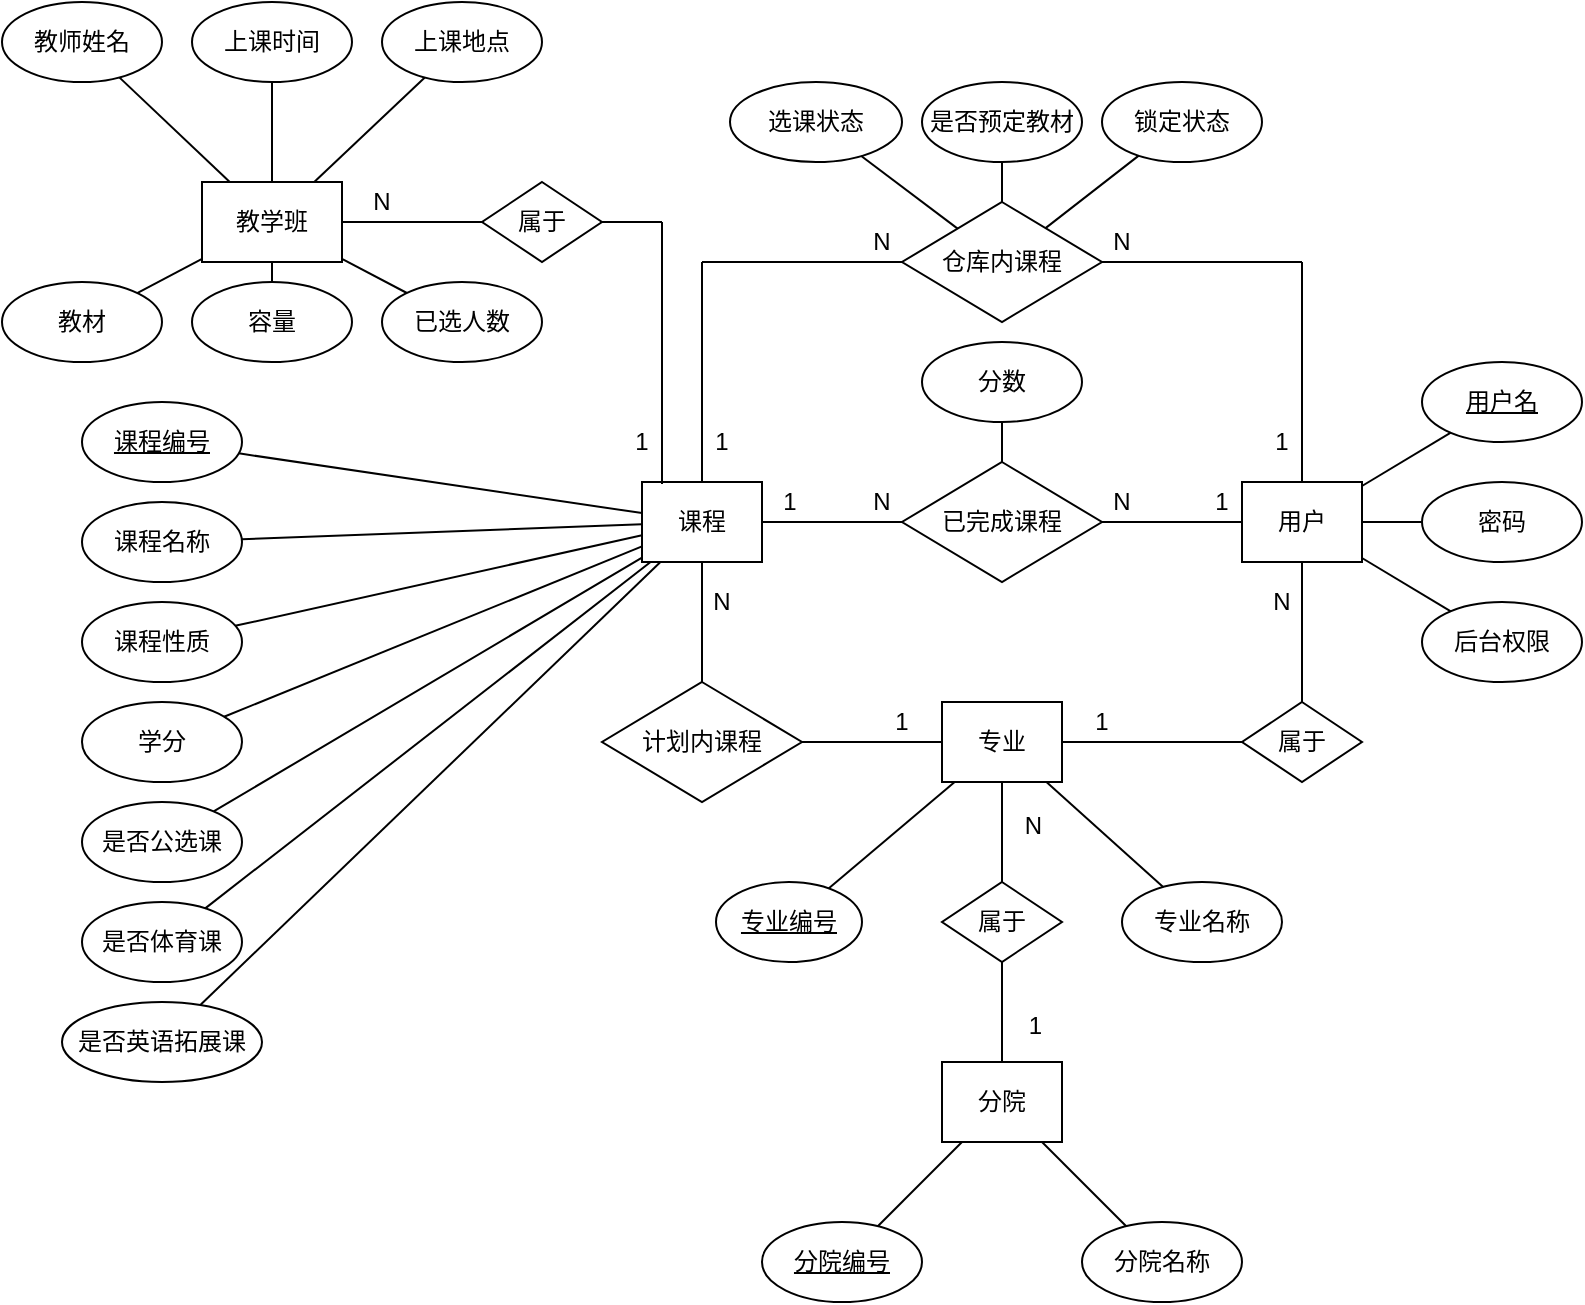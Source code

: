 <mxfile version="13.9.6" type="device"><diagram id="N7QO0uCZzFXzPGD9C_k_" name="Page-1"><mxGraphModel dx="1185" dy="662" grid="1" gridSize="10" guides="1" tooltips="1" connect="1" arrows="1" fold="1" page="1" pageScale="1" pageWidth="827" pageHeight="1169" math="0" shadow="0"><root><mxCell id="0"/><mxCell id="1" parent="0"/><mxCell id="hMdf5bysUQl5GSZgl6CW-2" value="用户" style="rounded=0;whiteSpace=wrap;html=1;" parent="1" vertex="1"><mxGeometry x="640" y="400" width="60" height="40" as="geometry"/></mxCell><mxCell id="hMdf5bysUQl5GSZgl6CW-3" value="课程" style="rounded=0;whiteSpace=wrap;html=1;" parent="1" vertex="1"><mxGeometry x="340" y="400" width="60" height="40" as="geometry"/></mxCell><mxCell id="hMdf5bysUQl5GSZgl6CW-9" value="教学班" style="rounded=0;whiteSpace=wrap;html=1;" parent="1" vertex="1"><mxGeometry x="120" y="250" width="70" height="40" as="geometry"/></mxCell><mxCell id="hMdf5bysUQl5GSZgl6CW-10" value="仓库内课程" style="rhombus;whiteSpace=wrap;html=1;" parent="1" vertex="1"><mxGeometry x="470" y="260" width="100" height="60" as="geometry"/></mxCell><mxCell id="hMdf5bysUQl5GSZgl6CW-13" value="属于" style="rhombus;whiteSpace=wrap;html=1;" parent="1" vertex="1"><mxGeometry x="490" y="600" width="60" height="40" as="geometry"/></mxCell><mxCell id="hMdf5bysUQl5GSZgl6CW-16" value="属于" style="rhombus;whiteSpace=wrap;html=1;" parent="1" vertex="1"><mxGeometry x="260" y="250" width="60" height="40" as="geometry"/></mxCell><mxCell id="hMdf5bysUQl5GSZgl6CW-24" value="属于" style="rhombus;whiteSpace=wrap;html=1;" parent="1" vertex="1"><mxGeometry x="640" y="510" width="60" height="40" as="geometry"/></mxCell><mxCell id="hMdf5bysUQl5GSZgl6CW-30" value="专业名称" style="ellipse;whiteSpace=wrap;html=1;" parent="1" vertex="1"><mxGeometry x="580" y="600" width="80" height="40" as="geometry"/></mxCell><mxCell id="hMdf5bysUQl5GSZgl6CW-31" value="已完成课程" style="shape=rhombus;perimeter=rhombusPerimeter;whiteSpace=wrap;html=1;align=center;" parent="1" vertex="1"><mxGeometry x="470" y="390" width="100" height="60" as="geometry"/></mxCell><mxCell id="hMdf5bysUQl5GSZgl6CW-32" value="计划内课程" style="shape=rhombus;perimeter=rhombusPerimeter;whiteSpace=wrap;html=1;align=center;" parent="1" vertex="1"><mxGeometry x="320" y="500" width="100" height="60" as="geometry"/></mxCell><mxCell id="hMdf5bysUQl5GSZgl6CW-34" value="专业编号" style="ellipse;whiteSpace=wrap;html=1;align=center;fontStyle=4;" parent="1" vertex="1"><mxGeometry x="377" y="600" width="73" height="40" as="geometry"/></mxCell><mxCell id="hMdf5bysUQl5GSZgl6CW-38" value="专业" style="whiteSpace=wrap;html=1;align=center;" parent="1" vertex="1"><mxGeometry x="490" y="510" width="60" height="40" as="geometry"/></mxCell><mxCell id="hMdf5bysUQl5GSZgl6CW-39" value="" style="endArrow=none;html=1;rounded=0;entryX=0.5;entryY=0;entryDx=0;entryDy=0;" parent="1" source="hMdf5bysUQl5GSZgl6CW-13" target="hMdf5bysUQl5GSZgl6CW-52" edge="1"><mxGeometry relative="1" as="geometry"><mxPoint x="370" y="510" as="sourcePoint"/><mxPoint x="520" y="680.0" as="targetPoint"/></mxGeometry></mxCell><mxCell id="hMdf5bysUQl5GSZgl6CW-40" value="1" style="resizable=0;html=1;align=right;verticalAlign=bottom;" parent="hMdf5bysUQl5GSZgl6CW-39" connectable="0" vertex="1"><mxGeometry x="1" relative="1" as="geometry"><mxPoint x="20" y="-10" as="offset"/></mxGeometry></mxCell><mxCell id="hMdf5bysUQl5GSZgl6CW-41" value="" style="endArrow=none;html=1;rounded=0;" parent="1" source="hMdf5bysUQl5GSZgl6CW-13" target="hMdf5bysUQl5GSZgl6CW-38" edge="1"><mxGeometry relative="1" as="geometry"><mxPoint x="370" y="510" as="sourcePoint"/><mxPoint x="530" y="550" as="targetPoint"/></mxGeometry></mxCell><mxCell id="hMdf5bysUQl5GSZgl6CW-42" value="N" style="resizable=0;html=1;align=right;verticalAlign=bottom;" parent="hMdf5bysUQl5GSZgl6CW-41" connectable="0" vertex="1"><mxGeometry x="1" relative="1" as="geometry"><mxPoint x="20" y="30" as="offset"/></mxGeometry></mxCell><mxCell id="hMdf5bysUQl5GSZgl6CW-43" value="" style="endArrow=none;html=1;rounded=0;" parent="1" source="hMdf5bysUQl5GSZgl6CW-34" target="hMdf5bysUQl5GSZgl6CW-38" edge="1"><mxGeometry relative="1" as="geometry"><mxPoint x="370" y="510" as="sourcePoint"/><mxPoint x="530" y="510" as="targetPoint"/></mxGeometry></mxCell><mxCell id="hMdf5bysUQl5GSZgl6CW-46" value="" style="endArrow=none;html=1;rounded=0;" parent="1" source="hMdf5bysUQl5GSZgl6CW-38" target="hMdf5bysUQl5GSZgl6CW-30" edge="1"><mxGeometry relative="1" as="geometry"><mxPoint x="370" y="510" as="sourcePoint"/><mxPoint x="530" y="510" as="targetPoint"/></mxGeometry></mxCell><mxCell id="hMdf5bysUQl5GSZgl6CW-48" value="分院编号" style="ellipse;whiteSpace=wrap;html=1;align=center;fontStyle=4;" parent="1" vertex="1"><mxGeometry x="400" y="770" width="80" height="40" as="geometry"/></mxCell><mxCell id="hMdf5bysUQl5GSZgl6CW-49" value="分院名称" style="ellipse;whiteSpace=wrap;html=1;align=center;" parent="1" vertex="1"><mxGeometry x="560" y="770" width="80" height="40" as="geometry"/></mxCell><mxCell id="hMdf5bysUQl5GSZgl6CW-50" value="" style="endArrow=none;html=1;rounded=0;" parent="1" source="hMdf5bysUQl5GSZgl6CW-49" target="hMdf5bysUQl5GSZgl6CW-52" edge="1"><mxGeometry relative="1" as="geometry"><mxPoint x="370" y="590" as="sourcePoint"/><mxPoint x="550" y="725.0" as="targetPoint"/></mxGeometry></mxCell><mxCell id="hMdf5bysUQl5GSZgl6CW-51" value="" style="endArrow=none;html=1;rounded=0;" parent="1" source="hMdf5bysUQl5GSZgl6CW-48" target="hMdf5bysUQl5GSZgl6CW-52" edge="1"><mxGeometry relative="1" as="geometry"><mxPoint x="370" y="590" as="sourcePoint"/><mxPoint x="490" y="740.0" as="targetPoint"/></mxGeometry></mxCell><mxCell id="hMdf5bysUQl5GSZgl6CW-52" value="分院" style="whiteSpace=wrap;html=1;align=center;" parent="1" vertex="1"><mxGeometry x="490" y="690" width="60" height="40" as="geometry"/></mxCell><mxCell id="hMdf5bysUQl5GSZgl6CW-56" value="" style="endArrow=none;html=1;rounded=0;" parent="1" source="hMdf5bysUQl5GSZgl6CW-32" target="hMdf5bysUQl5GSZgl6CW-38" edge="1"><mxGeometry relative="1" as="geometry"><mxPoint x="370" y="510" as="sourcePoint"/><mxPoint x="520" y="460" as="targetPoint"/></mxGeometry></mxCell><mxCell id="hMdf5bysUQl5GSZgl6CW-58" value="" style="endArrow=none;html=1;rounded=0;" parent="1" source="hMdf5bysUQl5GSZgl6CW-32" target="hMdf5bysUQl5GSZgl6CW-3" edge="1"><mxGeometry relative="1" as="geometry"><mxPoint x="370" y="550" as="sourcePoint"/><mxPoint x="530" y="550" as="targetPoint"/></mxGeometry></mxCell><mxCell id="hMdf5bysUQl5GSZgl6CW-60" value="" style="endArrow=none;html=1;rounded=0;" parent="1" source="hMdf5bysUQl5GSZgl6CW-24" target="hMdf5bysUQl5GSZgl6CW-38" edge="1"><mxGeometry relative="1" as="geometry"><mxPoint x="370" y="500" as="sourcePoint"/><mxPoint x="530" y="500" as="targetPoint"/></mxGeometry></mxCell><mxCell id="hMdf5bysUQl5GSZgl6CW-62" value="" style="endArrow=none;html=1;rounded=0;" parent="1" source="hMdf5bysUQl5GSZgl6CW-24" target="hMdf5bysUQl5GSZgl6CW-2" edge="1"><mxGeometry relative="1" as="geometry"><mxPoint x="600" y="510" as="sourcePoint"/><mxPoint x="530" y="550" as="targetPoint"/></mxGeometry></mxCell><mxCell id="hMdf5bysUQl5GSZgl6CW-64" value="" style="endArrow=none;html=1;rounded=0;" parent="1" source="hMdf5bysUQl5GSZgl6CW-3" target="hMdf5bysUQl5GSZgl6CW-31" edge="1"><mxGeometry relative="1" as="geometry"><mxPoint x="430" y="470" as="sourcePoint"/><mxPoint x="590" y="470" as="targetPoint"/></mxGeometry></mxCell><mxCell id="hMdf5bysUQl5GSZgl6CW-67" value="" style="endArrow=none;html=1;rounded=0;" parent="1" source="hMdf5bysUQl5GSZgl6CW-31" target="hMdf5bysUQl5GSZgl6CW-2" edge="1"><mxGeometry relative="1" as="geometry"><mxPoint x="370" y="390" as="sourcePoint"/><mxPoint x="640" y="370" as="targetPoint"/></mxGeometry></mxCell><mxCell id="hMdf5bysUQl5GSZgl6CW-72" value="分数" style="ellipse;whiteSpace=wrap;html=1;align=center;" parent="1" vertex="1"><mxGeometry x="480" y="330" width="80" height="40" as="geometry"/></mxCell><mxCell id="hMdf5bysUQl5GSZgl6CW-73" value="" style="endArrow=none;html=1;rounded=0;" parent="1" source="hMdf5bysUQl5GSZgl6CW-31" target="hMdf5bysUQl5GSZgl6CW-72" edge="1"><mxGeometry relative="1" as="geometry"><mxPoint x="370" y="470" as="sourcePoint"/><mxPoint x="530" y="470" as="targetPoint"/></mxGeometry></mxCell><mxCell id="hMdf5bysUQl5GSZgl6CW-74" value="锁定状态" style="ellipse;whiteSpace=wrap;html=1;align=center;" parent="1" vertex="1"><mxGeometry x="570" y="200" width="80" height="40" as="geometry"/></mxCell><mxCell id="hMdf5bysUQl5GSZgl6CW-75" value="选课状态" style="ellipse;whiteSpace=wrap;html=1;align=center;" parent="1" vertex="1"><mxGeometry x="384" y="200" width="86" height="40" as="geometry"/></mxCell><mxCell id="hMdf5bysUQl5GSZgl6CW-77" value="" style="endArrow=none;html=1;rounded=0;" parent="1" source="hMdf5bysUQl5GSZgl6CW-3" edge="1"><mxGeometry relative="1" as="geometry"><mxPoint x="370" y="470" as="sourcePoint"/><mxPoint x="370" y="290" as="targetPoint"/></mxGeometry></mxCell><mxCell id="hMdf5bysUQl5GSZgl6CW-78" value="" style="endArrow=none;html=1;rounded=0;" parent="1" source="hMdf5bysUQl5GSZgl6CW-3" edge="1"><mxGeometry relative="1" as="geometry"><mxPoint x="370" y="400" as="sourcePoint"/><mxPoint x="370" y="290" as="targetPoint"/></mxGeometry></mxCell><mxCell id="hMdf5bysUQl5GSZgl6CW-79" value="" style="endArrow=none;html=1;rounded=0;" parent="1" target="hMdf5bysUQl5GSZgl6CW-10" edge="1"><mxGeometry relative="1" as="geometry"><mxPoint x="370" y="290" as="sourcePoint"/><mxPoint x="530" y="470" as="targetPoint"/></mxGeometry></mxCell><mxCell id="hMdf5bysUQl5GSZgl6CW-82" value="1" style="text;html=1;strokeColor=none;fillColor=none;align=center;verticalAlign=middle;whiteSpace=wrap;rounded=0;" parent="1" vertex="1"><mxGeometry x="360" y="370" width="40" height="20" as="geometry"/></mxCell><mxCell id="hMdf5bysUQl5GSZgl6CW-83" value="" style="endArrow=none;html=1;rounded=0;" parent="1" source="hMdf5bysUQl5GSZgl6CW-10" edge="1"><mxGeometry relative="1" as="geometry"><mxPoint x="370" y="470" as="sourcePoint"/><mxPoint x="670" y="290" as="targetPoint"/></mxGeometry></mxCell><mxCell id="hMdf5bysUQl5GSZgl6CW-84" value="" style="endArrow=none;html=1;rounded=0;" parent="1" source="hMdf5bysUQl5GSZgl6CW-2" edge="1"><mxGeometry relative="1" as="geometry"><mxPoint x="370" y="470" as="sourcePoint"/><mxPoint x="670" y="290" as="targetPoint"/></mxGeometry></mxCell><mxCell id="hMdf5bysUQl5GSZgl6CW-85" value="1" style="text;html=1;strokeColor=none;fillColor=none;align=center;verticalAlign=middle;whiteSpace=wrap;rounded=0;" parent="1" vertex="1"><mxGeometry x="640" y="370" width="40" height="20" as="geometry"/></mxCell><mxCell id="hMdf5bysUQl5GSZgl6CW-86" value="N" style="text;html=1;strokeColor=none;fillColor=none;align=center;verticalAlign=middle;whiteSpace=wrap;rounded=0;" parent="1" vertex="1"><mxGeometry x="640" y="450" width="40" height="20" as="geometry"/></mxCell><mxCell id="hMdf5bysUQl5GSZgl6CW-87" value="N" style="text;html=1;strokeColor=none;fillColor=none;align=center;verticalAlign=middle;whiteSpace=wrap;rounded=0;" parent="1" vertex="1"><mxGeometry x="360" y="450" width="40" height="20" as="geometry"/></mxCell><mxCell id="hMdf5bysUQl5GSZgl6CW-89" value="1" style="text;html=1;strokeColor=none;fillColor=none;align=center;verticalAlign=middle;whiteSpace=wrap;rounded=0;" parent="1" vertex="1"><mxGeometry x="450" y="510" width="40" height="20" as="geometry"/></mxCell><mxCell id="hMdf5bysUQl5GSZgl6CW-90" value="1" style="text;html=1;strokeColor=none;fillColor=none;align=center;verticalAlign=middle;whiteSpace=wrap;rounded=0;" parent="1" vertex="1"><mxGeometry x="550" y="510" width="40" height="20" as="geometry"/></mxCell><mxCell id="hMdf5bysUQl5GSZgl6CW-91" value="1" style="text;html=1;strokeColor=none;fillColor=none;align=center;verticalAlign=middle;whiteSpace=wrap;rounded=0;" parent="1" vertex="1"><mxGeometry x="394" y="400" width="40" height="20" as="geometry"/></mxCell><mxCell id="hMdf5bysUQl5GSZgl6CW-92" value="N" style="text;html=1;strokeColor=none;fillColor=none;align=center;verticalAlign=middle;whiteSpace=wrap;rounded=0;" parent="1" vertex="1"><mxGeometry x="560" y="400" width="40" height="20" as="geometry"/></mxCell><mxCell id="hMdf5bysUQl5GSZgl6CW-93" value="N" style="text;html=1;strokeColor=none;fillColor=none;align=center;verticalAlign=middle;whiteSpace=wrap;rounded=0;" parent="1" vertex="1"><mxGeometry x="440" y="270" width="40" height="20" as="geometry"/></mxCell><mxCell id="hMdf5bysUQl5GSZgl6CW-94" value="N" style="text;html=1;strokeColor=none;fillColor=none;align=center;verticalAlign=middle;whiteSpace=wrap;rounded=0;" parent="1" vertex="1"><mxGeometry x="560" y="270" width="40" height="20" as="geometry"/></mxCell><mxCell id="hMdf5bysUQl5GSZgl6CW-95" value="" style="endArrow=none;html=1;rounded=0;" parent="1" source="hMdf5bysUQl5GSZgl6CW-75" target="hMdf5bysUQl5GSZgl6CW-10" edge="1"><mxGeometry relative="1" as="geometry"><mxPoint x="370" y="300" as="sourcePoint"/><mxPoint x="530" y="300" as="targetPoint"/></mxGeometry></mxCell><mxCell id="hMdf5bysUQl5GSZgl6CW-96" value="" style="endArrow=none;html=1;rounded=0;" parent="1" source="hMdf5bysUQl5GSZgl6CW-10" target="hMdf5bysUQl5GSZgl6CW-74" edge="1"><mxGeometry relative="1" as="geometry"><mxPoint x="370" y="300" as="sourcePoint"/><mxPoint x="530" y="300" as="targetPoint"/></mxGeometry></mxCell><mxCell id="hMdf5bysUQl5GSZgl6CW-97" value="用户名" style="ellipse;whiteSpace=wrap;html=1;align=center;fontStyle=4;" parent="1" vertex="1"><mxGeometry x="730" y="340" width="80" height="40" as="geometry"/></mxCell><mxCell id="hMdf5bysUQl5GSZgl6CW-98" value="密码" style="ellipse;whiteSpace=wrap;html=1;align=center;" parent="1" vertex="1"><mxGeometry x="730" y="400" width="80" height="40" as="geometry"/></mxCell><mxCell id="hMdf5bysUQl5GSZgl6CW-99" value="后台权限" style="ellipse;whiteSpace=wrap;html=1;align=center;" parent="1" vertex="1"><mxGeometry x="730" y="460" width="80" height="40" as="geometry"/></mxCell><mxCell id="hMdf5bysUQl5GSZgl6CW-100" value="" style="endArrow=none;html=1;rounded=0;" parent="1" source="hMdf5bysUQl5GSZgl6CW-2" target="hMdf5bysUQl5GSZgl6CW-98" edge="1"><mxGeometry relative="1" as="geometry"><mxPoint x="370" y="470" as="sourcePoint"/><mxPoint x="530" y="470" as="targetPoint"/></mxGeometry></mxCell><mxCell id="hMdf5bysUQl5GSZgl6CW-101" value="" style="endArrow=none;html=1;rounded=0;" parent="1" source="hMdf5bysUQl5GSZgl6CW-97" target="hMdf5bysUQl5GSZgl6CW-2" edge="1"><mxGeometry relative="1" as="geometry"><mxPoint x="370" y="470" as="sourcePoint"/><mxPoint x="530" y="470" as="targetPoint"/></mxGeometry></mxCell><mxCell id="hMdf5bysUQl5GSZgl6CW-102" value="" style="endArrow=none;html=1;rounded=0;" parent="1" source="hMdf5bysUQl5GSZgl6CW-99" target="hMdf5bysUQl5GSZgl6CW-2" edge="1"><mxGeometry relative="1" as="geometry"><mxPoint x="370" y="470" as="sourcePoint"/><mxPoint x="530" y="470" as="targetPoint"/></mxGeometry></mxCell><mxCell id="hMdf5bysUQl5GSZgl6CW-103" value="课程编号" style="ellipse;whiteSpace=wrap;html=1;align=center;fontStyle=4;" parent="1" vertex="1"><mxGeometry x="60" y="360" width="80" height="40" as="geometry"/></mxCell><mxCell id="hMdf5bysUQl5GSZgl6CW-104" value="课程名称" style="ellipse;whiteSpace=wrap;html=1;align=center;" parent="1" vertex="1"><mxGeometry x="60" y="410" width="80" height="40" as="geometry"/></mxCell><mxCell id="hMdf5bysUQl5GSZgl6CW-105" value="课程性质" style="ellipse;whiteSpace=wrap;html=1;align=center;" parent="1" vertex="1"><mxGeometry x="60" y="460" width="80" height="40" as="geometry"/></mxCell><mxCell id="hMdf5bysUQl5GSZgl6CW-106" value="学分" style="ellipse;whiteSpace=wrap;html=1;align=center;" parent="1" vertex="1"><mxGeometry x="60" y="510" width="80" height="40" as="geometry"/></mxCell><mxCell id="hMdf5bysUQl5GSZgl6CW-107" value="是否公选课" style="ellipse;whiteSpace=wrap;html=1;align=center;" parent="1" vertex="1"><mxGeometry x="60" y="560" width="80" height="40" as="geometry"/></mxCell><mxCell id="hMdf5bysUQl5GSZgl6CW-108" value="是否体育课" style="ellipse;whiteSpace=wrap;html=1;align=center;" parent="1" vertex="1"><mxGeometry x="60" y="610" width="80" height="40" as="geometry"/></mxCell><mxCell id="hMdf5bysUQl5GSZgl6CW-109" value="是否英语拓展课" style="ellipse;whiteSpace=wrap;html=1;align=center;" parent="1" vertex="1"><mxGeometry x="50" y="660" width="100" height="40" as="geometry"/></mxCell><mxCell id="hMdf5bysUQl5GSZgl6CW-111" value="" style="endArrow=none;html=1;rounded=0;" parent="1" source="hMdf5bysUQl5GSZgl6CW-103" target="hMdf5bysUQl5GSZgl6CW-3" edge="1"><mxGeometry relative="1" as="geometry"><mxPoint x="370" y="460" as="sourcePoint"/><mxPoint x="530" y="460" as="targetPoint"/></mxGeometry></mxCell><mxCell id="hMdf5bysUQl5GSZgl6CW-112" value="" style="endArrow=none;html=1;rounded=0;" parent="1" source="hMdf5bysUQl5GSZgl6CW-104" target="hMdf5bysUQl5GSZgl6CW-3" edge="1"><mxGeometry relative="1" as="geometry"><mxPoint x="274.891" y="460.22" as="sourcePoint"/><mxPoint x="350" y="438.571" as="targetPoint"/></mxGeometry></mxCell><mxCell id="hMdf5bysUQl5GSZgl6CW-113" value="" style="endArrow=none;html=1;rounded=0;" parent="1" source="hMdf5bysUQl5GSZgl6CW-105" target="hMdf5bysUQl5GSZgl6CW-3" edge="1"><mxGeometry relative="1" as="geometry"><mxPoint x="284.891" y="470.22" as="sourcePoint"/><mxPoint x="360" y="448.571" as="targetPoint"/></mxGeometry></mxCell><mxCell id="hMdf5bysUQl5GSZgl6CW-115" value="" style="endArrow=none;html=1;rounded=0;" parent="1" edge="1"><mxGeometry relative="1" as="geometry"><mxPoint x="350" y="401" as="sourcePoint"/><mxPoint x="350" y="270" as="targetPoint"/></mxGeometry></mxCell><mxCell id="hMdf5bysUQl5GSZgl6CW-116" value="" style="endArrow=none;html=1;rounded=0;" parent="1" target="hMdf5bysUQl5GSZgl6CW-16" edge="1"><mxGeometry relative="1" as="geometry"><mxPoint x="350" y="270" as="sourcePoint"/><mxPoint x="530" y="460" as="targetPoint"/></mxGeometry></mxCell><mxCell id="hMdf5bysUQl5GSZgl6CW-117" value="" style="endArrow=none;html=1;rounded=0;" parent="1" source="hMdf5bysUQl5GSZgl6CW-106" target="hMdf5bysUQl5GSZgl6CW-3" edge="1"><mxGeometry relative="1" as="geometry"><mxPoint x="370" y="550" as="sourcePoint"/><mxPoint x="530" y="550" as="targetPoint"/></mxGeometry></mxCell><mxCell id="hMdf5bysUQl5GSZgl6CW-118" value="" style="endArrow=none;html=1;rounded=0;" parent="1" source="hMdf5bysUQl5GSZgl6CW-107" target="hMdf5bysUQl5GSZgl6CW-3" edge="1"><mxGeometry relative="1" as="geometry"><mxPoint x="370" y="550" as="sourcePoint"/><mxPoint x="530" y="550" as="targetPoint"/></mxGeometry></mxCell><mxCell id="hMdf5bysUQl5GSZgl6CW-119" value="" style="endArrow=none;html=1;rounded=0;" parent="1" source="hMdf5bysUQl5GSZgl6CW-108" target="hMdf5bysUQl5GSZgl6CW-3" edge="1"><mxGeometry relative="1" as="geometry"><mxPoint x="370" y="550" as="sourcePoint"/><mxPoint x="530" y="550" as="targetPoint"/></mxGeometry></mxCell><mxCell id="hMdf5bysUQl5GSZgl6CW-120" value="" style="endArrow=none;html=1;rounded=0;" parent="1" source="hMdf5bysUQl5GSZgl6CW-109" target="hMdf5bysUQl5GSZgl6CW-3" edge="1"><mxGeometry relative="1" as="geometry"><mxPoint x="370" y="550" as="sourcePoint"/><mxPoint x="530" y="550" as="targetPoint"/></mxGeometry></mxCell><mxCell id="hMdf5bysUQl5GSZgl6CW-121" value="" style="endArrow=none;html=1;rounded=0;" parent="1" source="hMdf5bysUQl5GSZgl6CW-9" target="hMdf5bysUQl5GSZgl6CW-16" edge="1"><mxGeometry relative="1" as="geometry"><mxPoint x="370" y="380" as="sourcePoint"/><mxPoint x="530" y="380" as="targetPoint"/></mxGeometry></mxCell><mxCell id="hMdf5bysUQl5GSZgl6CW-122" value="1" style="text;html=1;strokeColor=none;fillColor=none;align=center;verticalAlign=middle;whiteSpace=wrap;rounded=0;" parent="1" vertex="1"><mxGeometry x="320" y="370" width="40" height="20" as="geometry"/></mxCell><mxCell id="hMdf5bysUQl5GSZgl6CW-123" value="N" style="text;html=1;strokeColor=none;fillColor=none;align=center;verticalAlign=middle;whiteSpace=wrap;rounded=0;" parent="1" vertex="1"><mxGeometry x="190" y="250" width="40" height="20" as="geometry"/></mxCell><mxCell id="hMdf5bysUQl5GSZgl6CW-124" value="N" style="text;html=1;strokeColor=none;fillColor=none;align=center;verticalAlign=middle;whiteSpace=wrap;rounded=0;" parent="1" vertex="1"><mxGeometry x="440" y="400" width="40" height="20" as="geometry"/></mxCell><mxCell id="hMdf5bysUQl5GSZgl6CW-125" value="1" style="text;html=1;strokeColor=none;fillColor=none;align=center;verticalAlign=middle;whiteSpace=wrap;rounded=0;" parent="1" vertex="1"><mxGeometry x="610" y="400" width="40" height="20" as="geometry"/></mxCell><mxCell id="hMdf5bysUQl5GSZgl6CW-128" value="上课时间" style="ellipse;whiteSpace=wrap;html=1;align=center;" parent="1" vertex="1"><mxGeometry x="115" y="160" width="80" height="40" as="geometry"/></mxCell><mxCell id="hMdf5bysUQl5GSZgl6CW-129" value="上课地点" style="ellipse;whiteSpace=wrap;html=1;align=center;" parent="1" vertex="1"><mxGeometry x="210" y="160" width="80" height="40" as="geometry"/></mxCell><mxCell id="hMdf5bysUQl5GSZgl6CW-130" value="教材" style="ellipse;whiteSpace=wrap;html=1;align=center;" parent="1" vertex="1"><mxGeometry x="20" y="300" width="80" height="40" as="geometry"/></mxCell><mxCell id="hMdf5bysUQl5GSZgl6CW-131" value="是否预定教材" style="ellipse;whiteSpace=wrap;html=1;align=center;" parent="1" vertex="1"><mxGeometry x="480" y="200" width="80" height="40" as="geometry"/></mxCell><mxCell id="hMdf5bysUQl5GSZgl6CW-132" value="" style="endArrow=none;html=1;rounded=0;" parent="1" source="hMdf5bysUQl5GSZgl6CW-131" target="hMdf5bysUQl5GSZgl6CW-10" edge="1"><mxGeometry relative="1" as="geometry"><mxPoint x="370" y="300" as="sourcePoint"/><mxPoint x="522" y="300" as="targetPoint"/></mxGeometry></mxCell><mxCell id="hMdf5bysUQl5GSZgl6CW-133" value="容量" style="ellipse;whiteSpace=wrap;html=1;align=center;" parent="1" vertex="1"><mxGeometry x="115" y="300" width="80" height="40" as="geometry"/></mxCell><mxCell id="hMdf5bysUQl5GSZgl6CW-134" value="已选人数" style="ellipse;whiteSpace=wrap;html=1;align=center;" parent="1" vertex="1"><mxGeometry x="210" y="300" width="80" height="40" as="geometry"/></mxCell><mxCell id="hMdf5bysUQl5GSZgl6CW-135" value="" style="endArrow=none;html=1;rounded=0;" parent="1" source="hMdf5bysUQl5GSZgl6CW-128" target="hMdf5bysUQl5GSZgl6CW-9" edge="1"><mxGeometry relative="1" as="geometry"><mxPoint x="370" y="380" as="sourcePoint"/><mxPoint x="530" y="380" as="targetPoint"/></mxGeometry></mxCell><mxCell id="hMdf5bysUQl5GSZgl6CW-136" value="" style="endArrow=none;html=1;rounded=0;" parent="1" source="hMdf5bysUQl5GSZgl6CW-129" target="hMdf5bysUQl5GSZgl6CW-9" edge="1"><mxGeometry relative="1" as="geometry"><mxPoint x="370" y="380" as="sourcePoint"/><mxPoint x="530" y="380" as="targetPoint"/></mxGeometry></mxCell><mxCell id="hMdf5bysUQl5GSZgl6CW-137" value="" style="endArrow=none;html=1;rounded=0;" parent="1" source="hMdf5bysUQl5GSZgl6CW-130" target="hMdf5bysUQl5GSZgl6CW-9" edge="1"><mxGeometry relative="1" as="geometry"><mxPoint x="370" y="380" as="sourcePoint"/><mxPoint x="530" y="380" as="targetPoint"/></mxGeometry></mxCell><mxCell id="hMdf5bysUQl5GSZgl6CW-138" value="" style="endArrow=none;html=1;rounded=0;" parent="1" source="hMdf5bysUQl5GSZgl6CW-9" target="hMdf5bysUQl5GSZgl6CW-134" edge="1"><mxGeometry relative="1" as="geometry"><mxPoint x="370" y="380" as="sourcePoint"/><mxPoint x="530" y="380" as="targetPoint"/></mxGeometry></mxCell><mxCell id="hMdf5bysUQl5GSZgl6CW-139" value="" style="endArrow=none;html=1;rounded=0;" parent="1" source="hMdf5bysUQl5GSZgl6CW-9" target="hMdf5bysUQl5GSZgl6CW-133" edge="1"><mxGeometry relative="1" as="geometry"><mxPoint x="370" y="380" as="sourcePoint"/><mxPoint x="530" y="380" as="targetPoint"/></mxGeometry></mxCell><mxCell id="J1gvLKbff8F6ao-CWC0K-1" value="教师姓名" style="ellipse;whiteSpace=wrap;html=1;align=center;" vertex="1" parent="1"><mxGeometry x="20" y="160" width="80" height="40" as="geometry"/></mxCell><mxCell id="J1gvLKbff8F6ao-CWC0K-2" value="" style="endArrow=none;html=1;rounded=0;" edge="1" parent="1" source="hMdf5bysUQl5GSZgl6CW-9" target="J1gvLKbff8F6ao-CWC0K-1"><mxGeometry relative="1" as="geometry"><mxPoint x="290" y="310" as="sourcePoint"/><mxPoint x="450" y="310" as="targetPoint"/></mxGeometry></mxCell></root></mxGraphModel></diagram></mxfile>